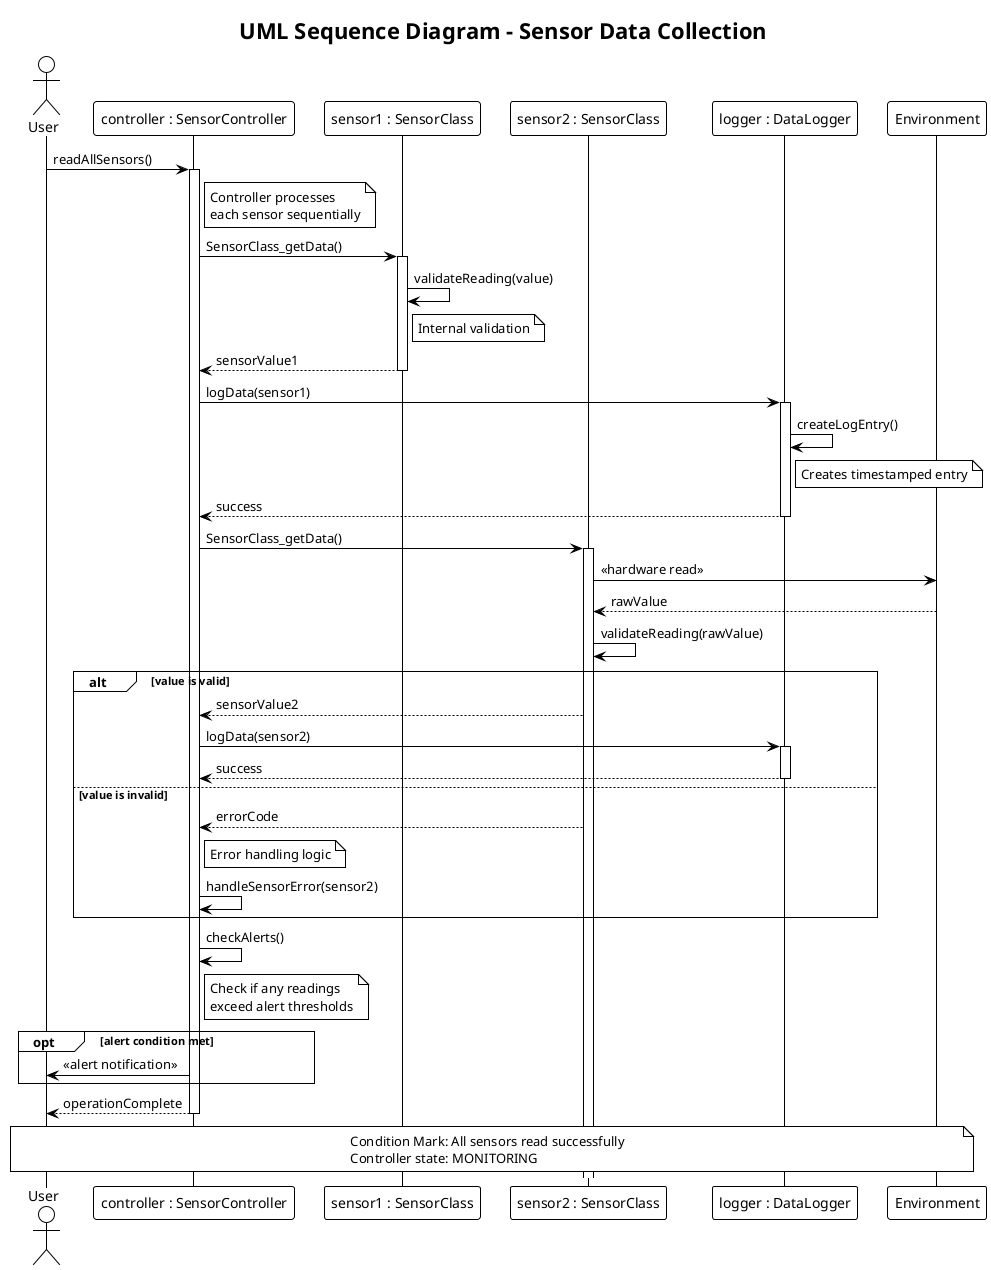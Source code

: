 @startuml SequenceDiagram
!theme plain
title UML Sequence Diagram - Sensor Data Collection

actor User
participant "controller : SensorController" as Controller
participant "sensor1 : SensorClass" as Sensor1
participant "sensor2 : SensorClass" as Sensor2
participant "logger : DataLogger" as Logger
participant "Environment" as Env

User -> Controller : readAllSensors()
activate Controller

note right of Controller : Controller processes\neach sensor sequentially

Controller -> Sensor1 : SensorClass_getData()
activate Sensor1

Sensor1 -> Sensor1 : validateReading(value)
note right of Sensor1 : Internal validation

Sensor1 --> Controller : sensorValue1
deactivate Sensor1

Controller -> Logger : logData(sensor1)
activate Logger

Logger -> Logger : createLogEntry()
note right of Logger : Creates timestamped entry

Logger --> Controller : success
deactivate Logger

Controller -> Sensor2 : SensorClass_getData()
activate Sensor2

Sensor2 -> Env : <<hardware read>>
Env --> Sensor2 : rawValue

Sensor2 -> Sensor2 : validateReading(rawValue)

alt value is valid
    Sensor2 --> Controller : sensorValue2
    Controller -> Logger : logData(sensor2)
    activate Logger
    Logger --> Controller : success
    deactivate Logger
else value is invalid
    Sensor2 --> Controller : errorCode
    note right of Controller : Error handling logic
    Controller -> Controller : handleSensorError(sensor2)
end

Controller -> Controller : checkAlerts()
note right of Controller : Check if any readings\nexceed alert thresholds

opt alert condition met
    Controller -> User : <<alert notification>>
end

Controller --> User : operationComplete
deactivate Controller

note over User, Env : Condition Mark: All sensors read successfully\nController state: MONITORING

@enduml
